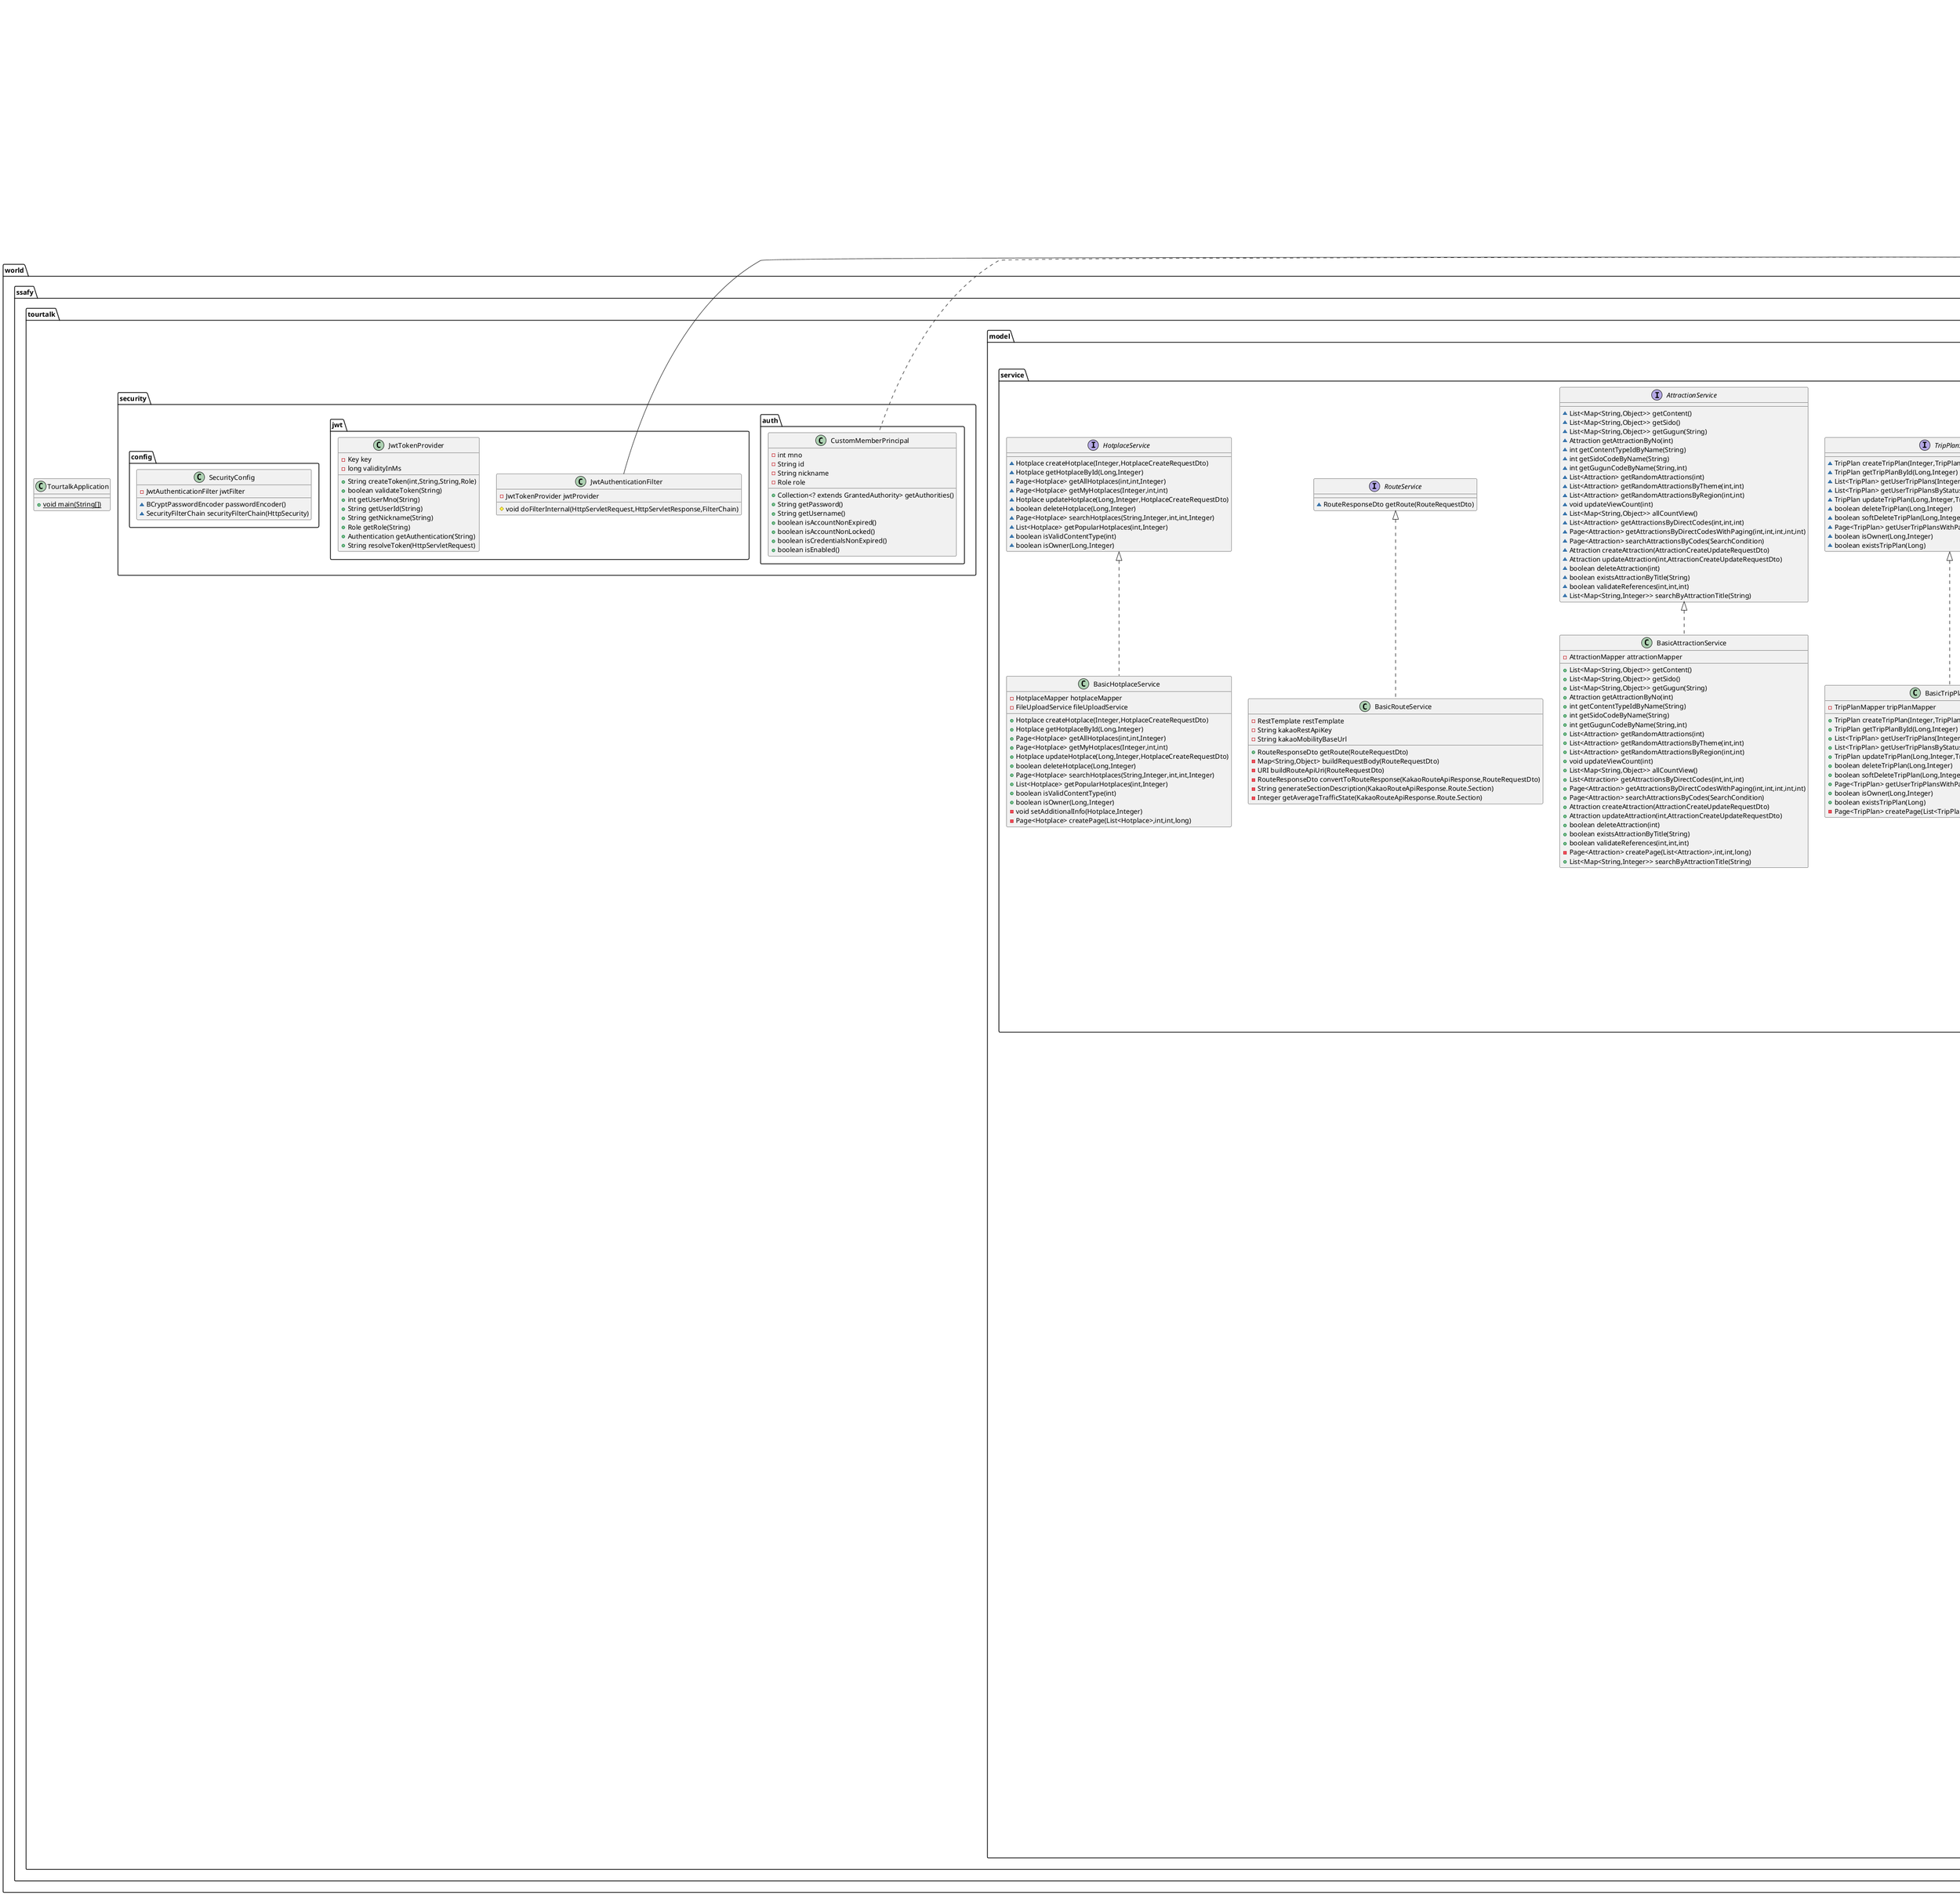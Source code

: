 @startuml
class world.ssafy.tourtalk.controller.BoardController {
- BoardService bService
+ ResponseEntity<?> write(CustomMemberPrincipal,BoardRequest)
+ ResponseEntity<?> selectById(int)
+ ResponseEntity<?> update(CustomMemberPrincipal,BoardRequest)
+ ResponseEntity<?> softDelete(CustomMemberPrincipal,int)
+ ResponseEntity<?> searchOrList(String,String,BoardCategory,Integer,int,int,String,String)
+ ResponseEntity<?> selectAll(int,int,BoardStatus)
+ ResponseEntity<?> getMyPosts(CustomMemberPrincipal,int,int,int)
}


class world.ssafy.tourtalk.service.FileUploadService {
- String uploadPath
- String baseUrl
- {static} List<String> ALLOWED_EXTENSIONS
- {static} long MAX_FILE_SIZE
+ List<String> uploadImages(List<MultipartFile>)
- String uploadSingleImage(MultipartFile)
- void validateFile(MultipartFile)
- String getFileExtension(String)
- void createUploadDirectory()
+ boolean deleteImage(String)
}


class world.ssafy.tourtalk.config.RestTemplateConfig {
+ RestTemplate restTemplate()
}

enum world.ssafy.tourtalk.model.dto.enums.Role {
+  USER
+  CURATOR
+  ADMIN
- String desc
+ String getDesc()
+ {static} Role from(String)
}


interface world.ssafy.tourtalk.controller.RestControllerHelper {
~ ResponseEntity<?> handleSuccess(Object)
~ ResponseEntity<?> handleFail(Exception)
~ ResponseEntity<?> handleSuccess(Object,HttpStatus)
~ ResponseEntity<?> handleFail(Exception,HttpStatus)
}

class world.ssafy.tourtalk.model.typehandler.GenericEnumTypeHandler {
- Class<E> type
+ void setNonNullParameter(PreparedStatement,int,E,JdbcType)
+ E getNullableResult(ResultSet,String)
+ E getNullableResult(ResultSet,int)
+ E getNullableResult(CallableStatement,int)
}


class world.ssafy.tourtalk.model.dto.request.TourBookingRequest {
- int mno
- int productId
- LocalTime time
- int participantCount
- int totalPrice
- String paymentMethod
- PaymentStatus paymentStatus
- BookingStatus status
}

class world.ssafy.tourtalk.model.dto.response.CommentResponse {
- int commentId
- int postId
- int writerId
- String content
- LocalDateTime createdAt
- LocalDateTime updatedAt
- CommentStatus status
- String writerNickname
- String postTitle
}

enum world.ssafy.tourtalk.model.dto.enums.BoardCategory {
+  NOTICE
+  FREE
+  QNA
+  INQUIRY
+  REVIEW
- String desc
+ String getDesc()
+ String getValue()
+ {static} BoardCategory from(String)
}


class world.ssafy.tourtalk.model.dto.request.CommentRequest {
- int commentId
- int postId
- int writerId
- String content
- LocalDateTime createdAt
- LocalDateTime updatedAt
- CommentStatus status
}

class world.ssafy.tourtalk.model.dto.request.BoardSearchRequest {
- Integer pageNumber
- Integer pageSize
- String orderBy
- String orderDirection
- String keyword
- String keywordType
- BoardCategory category
- BoardStatus status
+ void setDefaults()
+ int getOffset()
+ boolean hasSearchCondition()
}


class world.ssafy.tourtalk.controller.TourProductController {
- TourProductService productService
+ ResponseEntity<?> insert(CustomMemberPrincipal,TourProductRequest)
+ ResponseEntity<?> update(CustomMemberPrincipal,int,TourProductRequest)
+ ResponseEntity<?> softDeleted(CustomMemberPrincipal,int)
+ ResponseEntity<?> getAvailbableProducts(int,int)
+ ResponseEntity<?> getMyProducts(CustomMemberPrincipal)
+ ResponseEntity<?> getProductById(int,CustomMemberPrincipal)
+ ResponseEntity<?> getLocationById(int)
}


class world.ssafy.tourtalk.model.service.BoardService {
- BoardMapper boardMapper
+ boolean write(BoardRequest)
+ BoardResponse selectById(int)
+ boolean update(BoardRequest)
+ boolean softDelete(int)
+ BoardResponse findById(int)
+ PageResponse<BoardResponse> selectAll(SearchConditionRequest)
+ PageResponse<BoardResponse> searchWithConditions(SearchConditionRequest)
+ PageResponse<BoardResponse> getMyPosts(SearchConditionRequest)
}


class world.ssafy.tourtalk.model.dto.Comments {
- int commentId
- int postId
- int writerId
- String content
- LocalDateTime createdAt
- LocalDateTime updatedAt
- Status status
}

enum world.ssafy.tourtalk.model.dto.Status {
+  ACTIVE
+  INACTIVE
+  DELETED
- String desc
+ String getDescription()
}


enum world.ssafy.tourtalk.model.dto.enums.PriceType {
+  TOTAL
+  PER_PERSON
- String desc
+ String getDesc()
+ {static} PriceType from(String)
}


class world.ssafy.tourtalk.model.dto.request.TourProductRequest {
- int productId
- int mno
- int locationNo
- String title
- String description
- int maxParticipants
- int minParticipants
- PriceType priceType
- int price
- LocalDate startDate
- ProductStatus status
- String thumbnailImg
- String tags
- String meetingPlace
- int meetingTime
- int duration
- List<String> timeSlots
+ void setMno(int)
}


class world.ssafy.tourtalk.model.dto.request.attraction.AttractionCreateUpdateRequestDto {
- String title
- Integer contentTypeId
- Integer areaCode
- Integer siGunGuCode
- Integer contentId
- Double latitude
- Double longitude
- String firstImage1
- String firstImage2
- Integer mapLevel
- String tel
- String addr1
- String addr2
- String homepage
- String overview
}

interface world.ssafy.tourtalk.model.mapper.AttractionMapper {
~ List<Map<String,Object>> getContent()
~ List<Map<String,Object>> getSido()
~ List<Map<String,Object>> getGugun(String)
~ Attraction getAttractionByNo(int)
~ void updateViewCount(int)
~ List<Map<String,Object>> allCountView()
~ List<Attraction> getAttractionByDirectCodes(int,int,int)
~ List<Attraction> getAttractionByDirectCodesWithPaging(int,int,int,int,int)
~ int getTotalCountByDirectCodes(int,int,int)
~ List<Attraction> searchAttractionsByCodes(SearchCondition)
~ int countAttractionsByCodes(SearchCondition)
~ List<Attraction> getRandomAttractions(int,Integer,Integer)
~ int insertAttraction(Attraction)
~ int updateAttraction(Attraction)
~ int deleteAttraction(int)
~ int countAttractionByTitle(String)
~ int countContentTypeById(int)
~ int countSidoByCode(int)
~ int countGugunByCode(int)
~ List<Map<String,Integer>> findTitlesByKeyword(String)
}

class world.ssafy.tourtalk.model.dto.SearchCondition {
- Integer pageNumber
- Integer pageSize
- String orderBy
- String orderDirection
- Integer contentTypeId
- Integer sidoCode
- Integer gugunCode
- String keyword
- Integer minViewCount
- Boolean onlyWithImage
+ void setDefaults()
+ int getOffset()
}


class world.ssafy.tourtalk.model.dto.Hotplace {
- Long id
- Integer mno
- String title
- double latitude
- double longitude
- int rating
- int contentTypeId
- String contentTypeName
- String description
- String review
- String recommendationReason
- List<String> imageUrls
- LocalDateTime createdAt
- LocalDateTime updatedAt
- boolean isOwner
- int viewCount
}

class world.ssafy.tourtalk.model.dto.KakaoRouteApiResponse {
- String transId
- List<Route> routes
}

class world.ssafy.tourtalk.model.dto.KakaoRouteApiResponse$Route {
- Integer resultCode
- String resultMsg
- Summary summary
- List<Section> sections
}

class world.ssafy.tourtalk.model.dto.KakaoRouteApiResponse$Route$Summary {
- Origin origin
- Destination destination
- List<Waypoint> waypoints
- String priority
- Bound bound
- Fare fare
- Integer distance
- Integer duration
}

class world.ssafy.tourtalk.model.dto.KakaoRouteApiResponse$Route$Section {
- Integer distance
- Integer duration
- Bound bound
- List<Road> roads
- List<Guide> guides
}

class world.ssafy.tourtalk.model.dto.KakaoRouteApiResponse$Route$Road {
- String name
- Integer distance
- Integer duration
- Double trafficSpeed
- Integer trafficState
- List<Double> vertexes
}

class world.ssafy.tourtalk.model.dto.KakaoRouteApiResponse$Route$Guide {
- String name
- Double x
- Double y
- Integer distance
- Integer duration
- Integer type
- String guidance
- Integer roadIndex
}

class world.ssafy.tourtalk.model.dto.KakaoRouteApiResponse$Route$Origin {
- String name
- Double x
- Double y
}

class world.ssafy.tourtalk.model.dto.KakaoRouteApiResponse$Route$Destination {
- String name
- Double x
- Double y
}

class world.ssafy.tourtalk.model.dto.KakaoRouteApiResponse$Route$Waypoint {
- String name
- Double x
- Double y
}

class world.ssafy.tourtalk.model.dto.KakaoRouteApiResponse$Route$Bound {
- Double minX
- Double minY
- Double maxX
- Double maxY
}

class world.ssafy.tourtalk.model.dto.KakaoRouteApiResponse$Route$Fare {
- Integer taxi
- Integer toll
}

class world.ssafy.tourtalk.ai.controller.AiController {
- AiService chatService
~ ResponseEntity<?> simpleGeneration(Map<String,String>)
~ ResponseEntity<?> advisedGeneration(Map<String,String>)
}


class world.ssafy.tourtalk.model.dto.response.attraction.AttractionDetailResponseDto {
- AttractionResponseDto attraction
- List<AttractionResponseDto> nearbyAttractions
+ {static} AttractionDetailResponseDto from(AttractionDetail)
}


interface world.ssafy.tourtalk.model.service.TripPlanService {
~ TripPlan createTripPlan(Integer,TripPlanCreateRequestDto)
~ TripPlan getTripPlanById(Long,Integer)
~ List<TripPlan> getUserTripPlans(Integer)
~ List<TripPlan> getUserTripPlansByStatus(Integer,TripPlanStatus)
~ TripPlan updateTripPlan(Long,Integer,TripPlanCreateRequestDto)
~ boolean deleteTripPlan(Long,Integer)
~ boolean softDeleteTripPlan(Long,Integer)
~ Page<TripPlan> getUserTripPlansWithPaging(Integer,TripPlanStatus,int,int)
~ boolean isOwner(Long,Integer)
~ boolean existsTripPlan(Long)
}

class world.ssafy.tourtalk.restcontroller.AdminAttractionRestController {
- AttractionService attractionService
+ ResponseEntity<?> createAttraction(AttractionCreateUpdateRequestDto)
+ ResponseEntity<?> updateAttraction(Integer,AttractionCreateUpdateRequestDto)
+ ResponseEntity<?> deleteAttraction(Integer)
- Object createErrorResponse(String,String)
}


class world.ssafy.tourtalk.restcontroller.AdminAttractionRestController$ErrorResponse {
- String error
- String message
+ String getError()
+ String getMessage()
}


class world.ssafy.tourtalk.controller.RouteController {
- RouteService routeService
+ ResponseEntity<?> searchRoute(RouteRequestDto)
+ ResponseEntity<?> searchSimpleRoute(Double,Double,Double,Double,String,String)
+ ResponseEntity<?> searchMultiPointRoute(List<Coordinate>)
+ ResponseEntity<?> getRouteOptions()
+ ResponseEntity<?> validateCoordinates(List<Coordinate>)
}


class world.ssafy.tourtalk.model.dto.response.TourProductResponse {
- int productId
- int mno
- int locationNo
- String title
- String description
- int maxParticipants
- int minParticipants
- PriceType priceType
- int price
- LocalDate startDate
- ProductStatus status
- String thumbnailImg
- String tags
- String meetingPlace
- int meetingTime
- int duration
- LocalDateTime createdAt
- LocalDateTime updatedAt
- List<LocalTime> timeSlots
+ void setTimeSlots(List<LocalTime>)
}


class world.ssafy.tourtalk.restcontroller.ImageController {
- String uploadPath
+ ResponseEntity<Resource> getHotplaceImage(String)
- String getContentType(String)
}


class world.ssafy.tourtalk.controller.TripPlanController {
- TripPlanService tripPlanService
+ ResponseEntity<?> createTripPlan(CustomMemberPrincipal,TripPlanCreateRequestDto)
+ ResponseEntity<?> getTripPlan(Long,CustomMemberPrincipal)
+ ResponseEntity<?> getUserTripPlans(CustomMemberPrincipal,TripPlanStatus,int,int)
+ ResponseEntity<?> updateTripPlan(Long,CustomMemberPrincipal,TripPlanCreateRequestDto)
+ ResponseEntity<?> deleteTripPlan(Long,CustomMemberPrincipal)
+ ResponseEntity<?> softDeleteTripPlan(Long,CustomMemberPrincipal)
+ ResponseEntity<?> updateTripPlanStatus(Long,TripPlanStatus,CustomMemberPrincipal)
}


class world.ssafy.tourtalk.model.dto.TripPlan {
- Long id
- Integer mno
- String name
- String description
- LocalDate startDate
- LocalDate endDate
- BigDecimal totalDistance
- Integer totalDuration
- TripPlanStatus status
- LocalDateTime createdAt
- LocalDateTime updatedAt
- List<TripPlanAttraction> attractions
}

class world.ssafy.tourtalk.controller.ReservationController {
- ReservationService reservationService
+ ResponseEntity<?> reserve(CustomMemberPrincipal,ReservationRequest)
+ ResponseEntity<?> getMyReservations(CustomMemberPrincipal)
+ ResponseEntity<?> cancelReservation(int,CustomMemberPrincipal)
}


class world.ssafy.tourtalk.model.dto.request.tripplan.TripPlanCreateRequestDto {
- String name
- String description
- LocalDate startDate
- LocalDate endDate
- BigDecimal totalDistance
- Integer totalDuration
- TripPlanStatus status
- List<TripPlanAttractionRequestDto> attractions
}

class world.ssafy.tourtalk.model.dto.request.tripplan.TripPlanCreateRequestDto$TripPlanAttractionRequestDto {
- Integer attractionId
- Integer visitOrder
- String attractionTitle
- BigDecimal latitude
- BigDecimal longitude
- String sido
- String gugun
- String addr
}

class world.ssafy.tourtalk.controller.AuthController {
- AuthService aService
- JwtTokenProvider jwtTokenProvider
+ ResponseEntity<?> login(String,String,HttpServletResponse)
+ ResponseEntity<?> logout(HttpServletResponse)
+ ResponseEntity<?> checkLoginStatus(CustomMemberPrincipal)
}


class world.ssafy.tourtalk.model.dto.request.BoardRequest {
- int postId
- BoardCategory category
- int writerId
- String title
- String content
- BoardStatus status
- int viewCount
- int commentCount
- LocalDateTime createdAt
- LocalDateTime updatedAt
- LocalDateTime deletedAt
- String filePath
}

class world.ssafy.tourtalk.model.dto.response.PageResponse {
- List<T> content
- int pageNumber
- int pageSize
- int totalPages
- long totalElements
- boolean first
- boolean last
- int startPage
- int endPage
+ {static} PageResponse<T> from(Page<T>)
+ {static} PageResponse<T> from(Page<S>,java.util.function.Function<S,T>)
+ void calculatePageInfo(int)
}


class world.ssafy.tourtalk.model.dto.response.common.Coordinate {
- BigDecimal longitude
- BigDecimal latitude
- String name
+ BigDecimal getX()
+ BigDecimal getY()
+ void setX(BigDecimal)
+ void setY(BigDecimal)
+ boolean isValid()
+ double distanceTo(Coordinate)
+ String toCoordinateString()
+ String toKakaoMapUrl()
+ {static} Coordinate of(double,double)
+ {static} Coordinate of(double,double,String)
+ {static} Coordinate fromString(String)
+ String toString()
}


interface world.ssafy.tourtalk.model.mapper.AuthMapper {
}
class world.ssafy.tourtalk.model.dto.request.MemberSearchRequest {
- Integer pageNumber
- Integer pageSize
- String orderBy
- String orderDirection
- String keyword
- String keywordType
- Role role
- MemberStatus status
+ void setDefaults()
+ int getOffset()
+ boolean hasSearchCondition()
}


class world.ssafy.tourtalk.model.dto.response.common.PageResponseDto {
- List<T> content
- int pageNumber
- int pageSize
- int totalPages
- long totalElements
- boolean first
- boolean last
- int startPage
- int endPage
+ void calculatePageInfo(int)
+ {static} PageResponseDto<T> from(world.ssafy.tourtalk.model.dto.Page<T>)
}


class world.ssafy.tourtalk.model.service.AdminBoardService {
- BoardMapper boardMapper
+ PageResponse<BoardResponse> searchBoards(BoardSearchRequest)
+ boolean updateBoardByAdmin(int,BoardRequest)
+ BoardResponse getBoardDetail(int)
}


class world.ssafy.tourtalk.model.dto.request.attraction.AttractionSearchRequestDto {
- Integer pageNumber
- Integer pageSize
- String orderBy
- String orderDirection
- Integer contentTypeId
- Integer sidoCode
- Integer gugunCode
- String keyword
- Integer minViewCount
- Boolean onlyWithImage
+ void setDefaults()
+ int getOffset()
+ world.ssafy.tourtalk.model.dto.SearchCondition toSearchCondition()
}


enum world.ssafy.tourtalk.model.dto.enums.ReservationStatus {
+  WAITING_FOR_PAYMENT
+  RESERVED
+  CANCELLED
+  COMPLETED
- String desc
+ String getDesc()
+ {static} ReservationStatus from(String)
}


class world.ssafy.tourtalk.ai.config.AiConfig {
~ String systemPrompt
~ String travelChatPrompt
~ String attractionInfoPrompt
~ ChatClient simpleChatClient(ChatClient.Builder)
~ ChatClient reReadingChatClient(ChatClient.Builder)
~ ChatMemory chatMemory()
~ ChatClient advisedChatClient(ChatClient.Builder,ChatMemory)
~ ChatClient travelChatClient(ChatClient.Builder)
~ ChatClient attractionInfoClient(ChatClient.Builder)
}


class world.ssafy.tourtalk.model.service.MemberService {
- MemberMapper memberMapper
- BCryptPasswordEncoder passwordEncoder
+ boolean regist(MemberRequest)
+ MemberResponse getDetails(int)
+ MemberResponse me(int)
- String nonNullOr(String,String)
+ boolean update(MemberRequest)
+ boolean softDelete(Integer,String)
+ boolean existsById(String)
+ boolean updateProfileImgPath(int,String)
+ String findNicknameByMno(int)
}


class world.ssafy.tourtalk.security.auth.CustomMemberPrincipal {
- int mno
- String id
- String nickname
- Role role
+ Collection<? extends GrantedAuthority> getAuthorities()
+ String getPassword()
+ String getUsername()
+ boolean isAccountNonExpired()
+ boolean isAccountNonLocked()
+ boolean isCredentialsNonExpired()
+ boolean isEnabled()
}


class world.ssafy.tourtalk.model.dto.response.MemberResponse {
- int mno
- String id
- String password
- String nickname
- Role role
- MemberStatus status
- int points
- String email
- String phone
- Gender gender
- String address
- String postalCode
- LocalDate birthDate
- String profileImgPath
- LocalDateTime createdAt
- LocalDateTime updatedAt
- LocalDateTime lastLogin
- String curatorNo
- String curatorImg
- int adGrade
- LocalDateTime approvedAt
}

class world.ssafy.tourtalk.controller.TourBookingController {
- TourBookingService bookingService
+ ResponseEntity<?> reserve(CustomMemberPrincipal,TourBookingRequest)
+ ResponseEntity<?> getBookingCounts(int)
+ ResponseEntity<?> getMyBookings(CustomMemberPrincipal)
+ ResponseEntity<?> cancelBooking(int,CustomMemberPrincipal)
+ ResponseEntity<?> confirmPayment(int,CustomMemberPrincipal)
}


class world.ssafy.tourtalk.ai.service.BasicAiService {
- ChatModel model2
- ChatClient simpleChatClient
- ChatClient reReadingChatClient
- ChatClient advisedChatClient
- ChatClient travelChatClient
- ChatClient attractionInfoClient
+ Object simpleGeneration(String)
+ String reReadingGeneration(String)
+ String advisedGeneration(String)
+ String travelChatGeneration(String)
+ String attractionInfoGeneration(String,String,String)
}


interface world.ssafy.tourtalk.model.mapper.HotplaceMapper {
~ int insertHotplace(Hotplace)
~ Hotplace getHotplaceById(Long)
~ List<Hotplace> getAllHotplaces(int,int)
~ List<Hotplace> getHotplacesByMno(Integer,int,int)
~ int updateHotplace(Hotplace)
~ int deleteHotplace(Long)
~ int updateViewCount(Long)
~ int getTotalHotplacesCount()
~ int getHotplacesByMnoCount(Integer)
~ List<Hotplace> searchHotplaces(String,Integer,int,int)
~ int searchHotplacesCount(String,Integer)
~ List<Hotplace> getPopularHotplaces(int)
~ int insertHotplaceImage(Long,String,int)
~ List<String> getHotplaceImages(Long)
~ int deleteHotplaceImages(Long)
~ int countContentTypeById(int)
}

class world.ssafy.tourtalk.model.dto.request.MemberRequest {
- int mno
- String id
- String password
- String nickname
- Role role
- MemberStatus status
- int points
- String email
- String phone
- Gender gender
- String address
- String postalCode
- LocalDate birthDate
- String profileImgPath
- LocalDateTime createdAt
- LocalDateTime updatedAt
- LocalDateTime lastLogin
- String curatorNo
- String curatorImg
- int adGrade
- LocalDateTime approvedAt
+ void setMno(int)
+ void setPassword(String)
+ void setPhone(String)
}


enum world.ssafy.tourtalk.model.dto.enums.TripPlanStatus {
+  DRAFT
+  COMPLETED
+  DELETED
- String desc
+ String getDesc()
+ {static} TripPlanStatus from(String)
}


interface world.ssafy.tourtalk.model.mapper.TripPlanMapper {
~ int insertTripPlan(TripPlan)
~ TripPlan getTripPlanById(Long)
~ List<TripPlan> getTripPlansByMno(Integer,TripPlanStatus)
~ List<TripPlan> getAllTripPlansByMno(Integer)
~ int updateTripPlan(TripPlan)
~ int deleteTripPlan(Long)
~ int softDeleteTripPlan(Long)
~ int insertTripPlanAttraction(TripPlanAttraction)
~ int insertTripPlanAttractions(Long,List<TripPlanAttraction>)
~ List<TripPlanAttraction> getTripPlanAttractionsByTripPlanId(Long)
~ int deleteTripPlanAttractionsByTripPlanId(Long)
~ int countTripPlansByMno(Integer)
~ boolean existsTripPlanById(Long)
~ boolean isOwner(Long,Integer)
~ List<TripPlan> getTripPlansWithPaging(Integer,TripPlanStatus,int,int)
}

class world.ssafy.tourtalk.ai.advisor.ReReadingAdvisor {
- int order
+ String getName()
+ int getOrder()
+ AdvisedResponse aroundCall(AdvisedRequest,CallAroundAdvisorChain)
- AdvisedRequest before(AdvisedRequest)
}


interface world.ssafy.tourtalk.model.service.AttractionService {
~ List<Map<String,Object>> getContent()
~ List<Map<String,Object>> getSido()
~ List<Map<String,Object>> getGugun(String)
~ Attraction getAttractionByNo(int)
~ int getContentTypeIdByName(String)
~ int getSidoCodeByName(String)
~ int getGugunCodeByName(String,int)
~ List<Attraction> getRandomAttractions(int)
~ List<Attraction> getRandomAttractionsByTheme(int,int)
~ List<Attraction> getRandomAttractionsByRegion(int,int)
~ void updateViewCount(int)
~ List<Map<String,Object>> allCountView()
~ List<Attraction> getAttractionsByDirectCodes(int,int,int)
~ Page<Attraction> getAttractionsByDirectCodesWithPaging(int,int,int,int,int)
~ Page<Attraction> searchAttractionsByCodes(SearchCondition)
~ Attraction createAttraction(AttractionCreateUpdateRequestDto)
~ Attraction updateAttraction(int,AttractionCreateUpdateRequestDto)
~ boolean deleteAttraction(int)
~ boolean existsAttractionByTitle(String)
~ boolean validateReferences(int,int,int)
~ List<Map<String,Integer>> searchByAttractionTitle(String)
}

class world.ssafy.tourtalk.model.service.BasicAttractionService {
- AttractionMapper attractionMapper
+ List<Map<String,Object>> getContent()
+ List<Map<String,Object>> getSido()
+ List<Map<String,Object>> getGugun(String)
+ Attraction getAttractionByNo(int)
+ int getContentTypeIdByName(String)
+ int getSidoCodeByName(String)
+ int getGugunCodeByName(String,int)
+ List<Attraction> getRandomAttractions(int)
+ List<Attraction> getRandomAttractionsByTheme(int,int)
+ List<Attraction> getRandomAttractionsByRegion(int,int)
+ void updateViewCount(int)
+ List<Map<String,Object>> allCountView()
+ List<Attraction> getAttractionsByDirectCodes(int,int,int)
+ Page<Attraction> getAttractionsByDirectCodesWithPaging(int,int,int,int,int)
+ Page<Attraction> searchAttractionsByCodes(SearchCondition)
+ Attraction createAttraction(AttractionCreateUpdateRequestDto)
+ Attraction updateAttraction(int,AttractionCreateUpdateRequestDto)
+ boolean deleteAttraction(int)
+ boolean existsAttractionByTitle(String)
+ boolean validateReferences(int,int,int)
- Page<Attraction> createPage(List<Attraction>,int,int,long)
+ List<Map<String,Integer>> searchByAttractionTitle(String)
}


class world.ssafy.tourtalk.controller.AdminBoardController {
- AdminBoardService adminBoardService
+ ResponseEntity<PageResponse<BoardResponse>> getBoards(CustomMemberPrincipal,BoardSearchRequest)
+ ResponseEntity<?> updateBoardStatus(int,HttpServletRequest)
+ ResponseEntity<?> getBoardDetail(int)
}


class world.ssafy.tourtalk.model.dto.request.route.RouteValidationDto {
- boolean valid
- List<String> errors
+ {static} RouteValidationDto validate(RouteRequestDto)
}


interface world.ssafy.tourtalk.model.service.RouteService {
~ RouteResponseDto getRoute(RouteRequestDto)
}

enum world.ssafy.tourtalk.model.dto.enums.ProductStatus {
+  DRAFT
+  OPEN
+  CLOSED
+  CANCELLED
+  DELETED
- String desc
+ String getDesc()
+ {static} ProductStatus from(String)
}


class world.ssafy.tourtalk.model.dto.Board {
- int postId
- int categoryId
- int writerId
- String title
- String content
- Status status
- int viewCount
- int commentCount
}

enum world.ssafy.tourtalk.model.dto.Status {
+  ACTIVE
+  INACTIVE
+  DELETED
- String desc
+ String getDescription()
}


class world.ssafy.tourtalk.model.dto.response.TourBookingResponse {
- int bookingId
- int mno
- int productId
- String title
- LocalDate startDate
- String curatorNickname
- LocalTime time
- LocalDateTime reservedAt
- int participantCount
- int totalPrice
- String paymentMethod
- PaymentStatus paymentStatus
- BookingStatus status
- LocalDateTime cancelledAt
}

class world.ssafy.tourtalk.model.dto.Attraction {
- int no
- int contentId
- String title
- int contentTypeId
- String contentTypeName
- int sidoCode
- String sido
- int gugunCode
- String gugun
- double latitude
- double longitude
- Integer mapLevel
- String firstImage1
- String firstImage2
- String tel
- String addr
- String addr2
- String homepage
- String overview
- int viewCnt
- double distance
- boolean hasImage
+ boolean isHasImage()
+ boolean matchesKeyword(String)
}


class world.ssafy.tourtalk.model.dto.BoardDetails {
- int postId
- LocalDateTime createdAt
- LocalDateTime updatedAt
- LocalDateTime deletedAt
- String filePath
}

class world.ssafy.tourtalk.model.service.AdminMemberService {
- MemberMapper memberMapper
+ PageResponse<MemberResponse> searchMembers(MemberSearchRequest)
+ MemberResponse getMemberById(int)
+ void updateMember(int,MemberRequest)
}


class world.ssafy.tourtalk.security.jwt.JwtAuthenticationFilter {
- JwtTokenProvider jwtProvider
# void doFilterInternal(HttpServletRequest,HttpServletResponse,FilterChain)
}


class world.ssafy.tourtalk.controller.FileController {
- FileService fileService
+ ResponseEntity<?> upload(MultipartFile,String)
}


class world.ssafy.tourtalk.restcontroller.AttractionRestController {
- AttractionService attractionService
- String keySgisServiceId
- String keySgisSecurity
- String keyVworld
- String keyData
+ ResponseEntity<?> getAttractionByNo(Integer)
+ ResponseEntity<?> getAttractionsByDirectCodes(Integer,Integer,Integer,int,int)
+ ResponseEntity<?> searchAttractions(AttractionSearchRequestDto)
+ ResponseEntity<?> getAttractionFormData()
+ ResponseEntity<?> getGugunList(String)
+ ResponseEntity<?> getPopularAttractions(int)
+ ResponseEntity<?> getRandomAttractionsByTheme(Integer,int)
+ ResponseEntity<?> getRandomAttractionsByRegion(Integer,int)
+ ResponseEntity<?> searchByAttractionTitle(String)
}


class world.ssafy.tourtalk.model.dto.response.route.RouteResponseDto {
- RouteInfo routeInfo
- List<RouteSection> sections
- List<Coordinate> coordinates
}

class world.ssafy.tourtalk.model.dto.response.route.RouteResponseDto$RouteInfo {
- Integer totalDistance
- Integer totalTime
- Integer tollFare
- Integer taxiFare
- Coordinate origin
- Coordinate destination
- List<Coordinate> waypoints
+ double getDistanceInKm()
+ int getTimeInMinutes()
+ String getFormattedTime()
+ String getFormattedDistance()
}


class world.ssafy.tourtalk.model.dto.response.route.RouteResponseDto$RouteSection {
- Integer distance
- Integer duration
- Integer trafficState
- List<Coordinate> roads
- String description
}

enum world.ssafy.tourtalk.model.dto.enums.PaymentStatus {
+  UNPAID
+  PAID
+  REFUNDED
- String desc
+ String getDesc()
+ {static} PaymentStatus from(String)
}


class world.ssafy.tourtalk.model.dto.response.TripPlanResponseDto {
- Long id
- String name
- String description
- LocalDate startDate
- LocalDate endDate
- BigDecimal totalDistance
- Integer totalDuration
- TripPlanStatus status
- LocalDateTime createdAt
- LocalDateTime updatedAt
- List<TripPlanAttractionResponseDto> attractions
+ {static} TripPlanResponseDto from(TripPlan)
}


class world.ssafy.tourtalk.model.dto.response.TripPlanResponseDto$TripPlanAttractionResponseDto {
- Long id
- Integer attractionId
- Integer visitOrder
- String attractionTitle
- BigDecimal latitude
- BigDecimal longitude
- String sido
- String gugun
- String addr
+ {static} TripPlanAttractionResponseDto from(TripPlanAttraction)
}


class world.ssafy.tourtalk.model.service.ReservationService {
- ReservationMapper reservationMapper
+ boolean reserve(ReservationRequest,int)
+ List<ReservationResponse> getReservationsByMno(int)
+ boolean cancel(int,int)
}


class world.ssafy.tourtalk.model.dto.AttractionDetail {
- Attraction attraction
- Attraction[] nearbyAttractions
}

class world.ssafy.tourtalk.model.dto.request.PageRequest {
- SearchConditionRequest condition
}

class world.ssafy.tourtalk.model.dto.TripPlanAttraction {
- Long id
- Long tripPlanId
- Integer attractionNo
- Integer visitOrder
- String attractionTitle
- BigDecimal latitude
- BigDecimal longitude
- String sido
- String gugun
- String addr
- LocalDateTime createdAt
}

interface world.ssafy.tourtalk.model.mapper.CommentMapper {
~ int insert(CommentRequest)
~ int update(CommentRequest)
~ int softDelete(int)
~ int selectByWriterId(int)
~ List<CommentResponse> selectAllByPostId(int)
~ CommentResponse selectByCommentId(int)
~ List<CommentResponse> selectMyComments(SearchConditionRequest,int,Integer)
~ long countMyComments(SearchConditionRequest)
}

class world.ssafy.tourtalk.config.AdminApiKeyInterceptor {
- String adminApiKey
+ boolean preHandle(HttpServletRequest,HttpServletResponse,Object)
}


class world.ssafy.tourtalk.model.dto.AttractionForm {
- List<Map<String,Object>> contentList
- List<Map<String,Object>> sidoList
- List<Attraction> randomAttractions
}

interface world.ssafy.tourtalk.model.mapper.TourBookingMapper {
~ int insert(TourBookingRequest)
~ int countParticipantsByProductAndTime(int,LocalTime)
~ List<TourBookingResponse> getBookingCountByProduct(int)
~ List<TourBookingResponse> findByMember(int)
~ int cancelBooking(int)
~ TourBookingResponse getBookingById(int)
~ int updatePaymentStatus(int,PaymentStatus,BookingStatus)
}

class world.ssafy.tourtalk.model.dto.request.SearchConditionRequest {
- Integer pageNumber
- Integer pageSize
- String orderBy
- String orderDirection
- Integer contentTypeId
- Integer sidoCode
- Integer gugunCode
- String keyword
- String keywordType
- BoardCategory category
- Integer writerId
- BoardStatus status
- Integer minViewCount
- Boolean onlyWithImage
+ void setDefaults()
+ int getOffset()
+ SearchConditionRequest toSearchCondition()
+ {static} SearchConditionRequest from(SearchConditionRequest)
+ boolean hasSearchCondition()
}


class world.ssafy.tourtalk.model.dto.response.attraction.AttractionResponseDto {
- int no
- int contentId
- String title
- int contentTypeId
- String contentTypeName
- int sidoCode
- String sido
- int gugunCode
- String gugun
- double latitude
- double longitude
- Integer mapLevel
- String firstImage1
- String firstImage2
- String tel
- String addr
- String addr2
- String homepage
- String overview
- int viewCnt
+ {static} AttractionResponseDto from(Attraction)
}


class world.ssafy.tourtalk.restcontroller.HotplaceRestController {
- HotplaceService hotplaceService
+ ResponseEntity<?> createHotplace(HotplaceCreateRequestDto,CustomMemberPrincipal)
+ ResponseEntity<?> getHotplace(Long,CustomMemberPrincipal)
+ ResponseEntity<?> getAllHotplaces(int,int,CustomMemberPrincipal)
+ ResponseEntity<?> getMyHotplaces(int,int,CustomMemberPrincipal)
+ ResponseEntity<?> updateHotplace(Long,HotplaceCreateRequestDto,CustomMemberPrincipal)
+ ResponseEntity<?> deleteHotplace(Long,CustomMemberPrincipal)
+ ResponseEntity<?> searchHotplaces(String,Integer,int,int,CustomMemberPrincipal)
+ ResponseEntity<?> getPopularHotplaces(int,CustomMemberPrincipal)
- Object createErrorResponse(String,String)
}


class world.ssafy.tourtalk.restcontroller.HotplaceRestController$ErrorResponse {
- String error
- String message
+ String getError()
+ String getMessage()
}


class world.ssafy.tourtalk.controller.AdminMemberController {
- AdminMemberService adminMemberService
+ ResponseEntity<PageResponse<MemberResponse>> getMembers(CustomMemberPrincipal,MemberSearchRequest)
+ ResponseEntity<MemberResponse> getMemberDetail(int)
+ ResponseEntity<?> updateMember(int,MemberRequest)
}


class world.ssafy.tourtalk.model.service.BasicRouteService {
- RestTemplate restTemplate
- String kakaoRestApiKey
- String kakaoMobilityBaseUrl
+ RouteResponseDto getRoute(RouteRequestDto)
- Map<String,Object> buildRequestBody(RouteRequestDto)
- URI buildRouteApiUri(RouteRequestDto)
- RouteResponseDto convertToRouteResponse(KakaoRouteApiResponse,RouteRequestDto)
- String generateSectionDescription(KakaoRouteApiResponse.Route.Section)
- Integer getAverageTrafficState(KakaoRouteApiResponse.Route.Section)
}


interface world.ssafy.tourtalk.model.mapper.BoardMapper {
~ int writeBoard(BoardRequest)
~ int writeBoardDetails(BoardRequest)
~ int updateBoard(BoardRequest)
~ int updateBoardDetails(BoardRequest)
~ BoardResponse selectById(int)
~ void updateViewCount(int)
~ BoardResponse findById(int)
~ int softDelete(int,BoardStatus)
~ int softDeleteDetail(int)
~ List<BoardResponse> selectAll(SearchConditionRequest,int,int)
~ long countAll(SearchConditionRequest)
~ List<BoardResponse> searchWithConditions(SearchConditionRequest,int,int)
~ long countWithConditions(SearchConditionRequest)
~ boolean updateCommentCount(int)
~ List<BoardResponse> selectMyPosts(SearchConditionRequest,int,int)
~ int countMyPosts(SearchConditionRequest)
~ List<BoardResponse> findBoardsWithCondition(BoardSearchRequest,int)
~ int countBoardsWithCondition(BoardSearchRequest)
~ int updateBoardByAdmin(int,String,BoardCategory,BoardStatus)
}

class world.ssafy.tourtalk.model.dto.response.attraction.AttractionFormResponseDto {
- List<Map<String,Object>> contentList
- List<Map<String,Object>> sidoList
- List<AttractionResponseDto> randomAttractions
+ {static} AttractionFormResponseDto from(AttractionForm)
}


class world.ssafy.tourtalk.model.dto.request.hotplace.HotplaceCreateRequestDto {
- String title
- Double latitude
- Double longitude
- Integer rating
- Integer contentTypeId
- String description
- String review
- String recommendationReason
- List<MultipartFile> images
}

class world.ssafy.tourtalk.model.dto.response.ReservationResponse {
- int reservationId
- int productId
- int participantCount
- int totalPrice
- String paymentMethod
- PaymentStatus paymentStatus
- ReservationStatus reservationStatus
- LocalDateTime reservedAt
- LocalDateTime cancelledAt
}

enum world.ssafy.tourtalk.model.dto.enums.BoardStatus {
+  ACTIVE
+  INACTIVE
+  DELETED
- String desc
+ String getDesc()
+ {static} BoardStatus from(String)
}


interface world.ssafy.tourtalk.model.mapper.TourProductMapper {
~ int insertProduct(TourProductRequest)
~ int insertTimeSlot(int,String)
~ TourProductResponse getById(int)
~ int update(int,TourProductRequest,int)
~ int softDeleted(int)
~ List<TourProductResponse> findByCurator(int)
~ List<LocalTime> selectTimeSlots(int)
~ int getMaxParticipants(int)
~ int countAvailableProducts(ProductSearchRequest)
~ List<TourProductResponse> findAvailableProducts(ProductSearchRequest)
~ String getLocationById(int)
}

interface world.ssafy.tourtalk.model.mapper.ReservationMapper {
~ int insert(ReservationRequest,int)
~ List<ReservationResponse> selectAllByMno(int)
~ int cancelReservation(int,int)
}

interface world.ssafy.tourtalk.model.service.HotplaceService {
~ Hotplace createHotplace(Integer,HotplaceCreateRequestDto)
~ Hotplace getHotplaceById(Long,Integer)
~ Page<Hotplace> getAllHotplaces(int,int,Integer)
~ Page<Hotplace> getMyHotplaces(Integer,int,int)
~ Hotplace updateHotplace(Long,Integer,HotplaceCreateRequestDto)
~ boolean deleteHotplace(Long,Integer)
~ Page<Hotplace> searchHotplaces(String,Integer,int,int,Integer)
~ List<Hotplace> getPopularHotplaces(int,Integer)
~ boolean isValidContentType(int)
~ boolean isOwner(Long,Integer)
}

class world.ssafy.tourtalk.security.config.SecurityConfig {
- JwtAuthenticationFilter jwtFilter
~ BCryptPasswordEncoder passwordEncoder()
~ SecurityFilterChain securityFilterChain(HttpSecurity)
}


class world.ssafy.tourtalk.model.dto.request.PostLikesRequest {
- int postId
- int mno
- LocalDateTime createdAt
}

class world.ssafy.tourtalk.model.service.TourProductService {
- TourProductMapper productMapper
+ boolean createProduct(TourProductRequest)
+ boolean update(int,TourProductRequest,int)
+ boolean softDeleted(int,int)
+ List<TourProductResponse> getProductsByCurator(int)
+ TourProductResponse getProductById(int)
+ PageResponse<TourProductResponse> searchAvailableProducts(ProductSearchRequest)
+ String getLocationById(int)
}


class world.ssafy.tourtalk.model.service.BasicHotplaceService {
- HotplaceMapper hotplaceMapper
- FileUploadService fileUploadService
+ Hotplace createHotplace(Integer,HotplaceCreateRequestDto)
+ Hotplace getHotplaceById(Long,Integer)
+ Page<Hotplace> getAllHotplaces(int,int,Integer)
+ Page<Hotplace> getMyHotplaces(Integer,int,int)
+ Hotplace updateHotplace(Long,Integer,HotplaceCreateRequestDto)
+ boolean deleteHotplace(Long,Integer)
+ Page<Hotplace> searchHotplaces(String,Integer,int,int,Integer)
+ List<Hotplace> getPopularHotplaces(int,Integer)
+ boolean isValidContentType(int)
+ boolean isOwner(Long,Integer)
- void setAdditionalInfo(Hotplace,Integer)
- Page<Hotplace> createPage(List<Hotplace>,int,int,long)
}


class world.ssafy.tourtalk.model.service.CommentService {
- CommentMapper commentMapper
- BoardMapper boardMapper
+ boolean write(CommentRequest,Integer)
+ boolean update(CommentRequest,Integer)
+ boolean softDelete(int)
+ int selectByWriterId(int)
+ List<CommentResponse> selectAllByPostId(int)
+ PageResponse<CommentResponse> getMyComments(SearchConditionRequest)
}


class world.ssafy.tourtalk.config.WebConfig {
+ WebMvcConfigurer corsConfigurer()
+ void addResourceHandlers(ResourceHandlerRegistry)
}

enum world.ssafy.tourtalk.model.dto.enums.Gender {
+  UNKNOWN
+  MAN
+  WOMAN
- String desc
+ String getDesc()
+ {static} Gender from(String)
}


class world.ssafy.tourtalk.model.dto.request.route.RouteRequestDto {
- Coordinate origin
- Coordinate destination
- List<Coordinate> waypoints
- String priority
- String carFuel
- Boolean carHipass
- Boolean alternatives
- Boolean roadDetails
}

class world.ssafy.tourtalk.model.service.TourBookingService {
- TourBookingMapper bookingMapper
- TourProductMapper productMapper
+ boolean reserve(int,TourBookingRequest)
+ List<TourBookingResponse> getBookingCounts(int)
+ List<TourBookingResponse> getBookingsByMember(int)
+ boolean cancelBooking(int,int)
+ void confirmPayment(int,int)
}


class world.ssafy.tourtalk.model.dto.request.ProductSearchRequest {
- Integer pageNumber
- Integer pageSize
- String orderBy
- String orderDirection
- String keyword
- String date
- Integer participantCount
- ProductStatus status
+ void setDefaults()
+ int getOffset()
}


class world.ssafy.tourtalk.model.service.AuthService {
- MemberMapper memberMapper
- BCryptPasswordEncoder passwordEncoder
+ MemberResponse login(String,String)
}


enum world.ssafy.tourtalk.model.dto.enums.MemberStatus {
+  ACTIVE
+  SUSPENDED
+  PENDING
+  DELETED
- String desc
+ String getDesc()
+ {static} MemberStatus from(String)
}


class world.ssafy.tourtalk.model.service.BasicTripPlanService {
- TripPlanMapper tripPlanMapper
+ TripPlan createTripPlan(Integer,TripPlanCreateRequestDto)
+ TripPlan getTripPlanById(Long,Integer)
+ List<TripPlan> getUserTripPlans(Integer)
+ List<TripPlan> getUserTripPlansByStatus(Integer,TripPlanStatus)
+ TripPlan updateTripPlan(Long,Integer,TripPlanCreateRequestDto)
+ boolean deleteTripPlan(Long,Integer)
+ boolean softDeleteTripPlan(Long,Integer)
+ Page<TripPlan> getUserTripPlansWithPaging(Integer,TripPlanStatus,int,int)
+ boolean isOwner(Long,Integer)
+ boolean existsTripPlan(Long)
- Page<TripPlan> createPage(List<TripPlan>,int,int,long)
}


class world.ssafy.tourtalk.security.jwt.JwtTokenProvider {
- Key key
- long validityInMs
+ String createToken(int,String,String,Role)
+ boolean validateToken(String)
+ int getUserMno(String)
+ String getUserId(String)
+ String getNickname(String)
+ Role getRole(String)
+ Authentication getAuthentication(String)
+ String resolveToken(HttpServletRequest)
}


interface world.ssafy.tourtalk.model.mapper.MemberMapper {
~ int insertMember(MemberRequest)
~ int insertMemberDetails(MemberRequest)
~ int insertCurator(MemberRequest)
~ MemberResponse getMemberById(String,MemberStatus)
~ MemberResponse getMemberByMno(int,MemberStatus)
~ MemberResponse getDetailsByMno(int)
~ MemberResponse getCuratorByMno(int)
~ int update(MemberRequest)
~ int updateDetails(MemberRequest)
~ int updateCurator(MemberRequest)
~ int softDelete(Integer,MemberStatus)
~ boolean existsById(String)
~ int updateProfileImgPath(int,String)
~ MemberResponse selectMemberByMno(Integer)
~ String selectNicknameByMno(int)
~ List<MemberResponse> findMembersWithCondition(MemberSearchRequest,int)
~ int countMembersWithCondition(MemberSearchRequest)
~ Optional<MemberResponse> findMemberDetailById(int)
~ int updateByAdmin(int,String,Role,MemberStatus)
}

interface world.ssafy.tourtalk.ai.service.AiService {
+ Object simpleGeneration(String)
+ String reReadingGeneration(String)
+ String advisedGeneration(String)
+ String travelChatGeneration(String)
+ String attractionInfoGeneration(String,String,String)
}

enum world.ssafy.tourtalk.model.dto.enums.BookingStatus {
+  PENDING_PAYMENT
+  RESERVED
+  CANCELLED
+  COMPLETED
- String desc
+ String getDesc()
+ {static} BookingStatus from(String)
}


class world.ssafy.tourtalk.model.dto.response.hotplace.HotplaceResponseDto {
- Long id
- Integer mno
- String title
- double latitude
- double longitude
- int rating
- int contentTypeId
- String contentTypeName
- String description
- String review
- String recommendationReason
- List<String> imageUrls
- LocalDateTime createdAt
- LocalDateTime updatedAt
- boolean isOwner
- int viewCount
+ {static} HotplaceResponseDto from(Hotplace)
}


class world.ssafy.tourtalk.TourtalkApplication {
+ {static} void main(String[])
}

class world.ssafy.tourtalk.model.dto.Page {
- List<T> content
- int pageNumber
- int pageSize
- int totalPages
- long totalElements
- boolean first
- boolean last
- int startPage
- int endPage
+ void calculatePageInfo(int)
}


class world.ssafy.tourtalk.controller.MemberController {
- MemberService memberService
+ ResponseEntity<?> regist(MemberRequest)
+ ResponseEntity<?> me(CustomMemberPrincipal)
+ ResponseEntity<?> update(MemberRequest,CustomMemberPrincipal)
+ ResponseEntity<?> softDelete(CustomMemberPrincipal,MemberRequest)
+ ResponseEntity<Map<String,Boolean>> checkId(String)
+ ResponseEntity<?> updateProfileImg(CustomMemberPrincipal,String)
+ ResponseEntity<?> getNickname(int)
}


class world.ssafy.tourtalk.controller.CommentController {
- CommentService cService
+ ResponseEntity<?> write(CustomMemberPrincipal,CommentRequest)
+ ResponseEntity<?> update(CustomMemberPrincipal,CommentRequest)
+ ResponseEntity<?> softDelete(CustomMemberPrincipal,int)
+ ResponseEntity<?> selectAllByPostId(int)
+ ResponseEntity<?> getMyPosts(int,int,int)
}


class world.ssafy.tourtalk.model.dto.response.BoardResponse {
- int postId
- BoardCategory category
- int writerId
- String title
- String content
- BoardStatus status
- int viewCount
- int commentCount
- LocalDateTime createdAt
- LocalDateTime updatedAt
- LocalDateTime deletedAt
- String filePath
- String writerNickname
}

class world.ssafy.tourtalk.model.service.FileService {
- {static} Set<String> ALLOWED_TYPES
+ String save(MultipartFile,String)
- void validateType(String)
}


class world.ssafy.tourtalk.model.dto.request.ReservationRequest {
- int productId
- int participantCount
- int totalPrice
- String paymentMethod
}

enum world.ssafy.tourtalk.model.dto.enums.CommentStatus {
+  ACTIVE
+  INACTIVE
+  DELETED
- String desc
+ String getDescription()
+ {static} CommentStatus from(String)
}




org.apache.ibatis.type.BaseTypeHandler <|-- world.ssafy.tourtalk.model.typehandler.GenericEnumTypeHandler
world.ssafy.tourtalk.model.dto.KakaoRouteApiResponse +.. world.ssafy.tourtalk.model.dto.KakaoRouteApiResponse$Route
world.ssafy.tourtalk.model.dto.KakaoRouteApiResponse$Route +.. world.ssafy.tourtalk.model.dto.KakaoRouteApiResponse$Route$Summary
world.ssafy.tourtalk.model.dto.KakaoRouteApiResponse$Route +.. world.ssafy.tourtalk.model.dto.KakaoRouteApiResponse$Route$Section
world.ssafy.tourtalk.model.dto.KakaoRouteApiResponse$Route +.. world.ssafy.tourtalk.model.dto.KakaoRouteApiResponse$Route$Road
world.ssafy.tourtalk.model.dto.KakaoRouteApiResponse$Route +.. world.ssafy.tourtalk.model.dto.KakaoRouteApiResponse$Route$Guide
world.ssafy.tourtalk.model.dto.KakaoRouteApiResponse$Route +.. world.ssafy.tourtalk.model.dto.KakaoRouteApiResponse$Route$Origin
world.ssafy.tourtalk.model.dto.KakaoRouteApiResponse$Route +.. world.ssafy.tourtalk.model.dto.KakaoRouteApiResponse$Route$Destination
world.ssafy.tourtalk.model.dto.KakaoRouteApiResponse$Route +.. world.ssafy.tourtalk.model.dto.KakaoRouteApiResponse$Route$Waypoint
world.ssafy.tourtalk.model.dto.KakaoRouteApiResponse$Route +.. world.ssafy.tourtalk.model.dto.KakaoRouteApiResponse$Route$Bound
world.ssafy.tourtalk.model.dto.KakaoRouteApiResponse$Route +.. world.ssafy.tourtalk.model.dto.KakaoRouteApiResponse$Route$Fare
world.ssafy.tourtalk.controller.RestControllerHelper <|.. world.ssafy.tourtalk.ai.controller.AiController
world.ssafy.tourtalk.controller.RestControllerHelper <|.. world.ssafy.tourtalk.restcontroller.AdminAttractionRestController
world.ssafy.tourtalk.restcontroller.AdminAttractionRestController +.. world.ssafy.tourtalk.restcontroller.AdminAttractionRestController$ErrorResponse
world.ssafy.tourtalk.model.dto.request.tripplan.TripPlanCreateRequestDto +.. world.ssafy.tourtalk.model.dto.request.tripplan.TripPlanCreateRequestDto$TripPlanAttractionRequestDto
org.springframework.security.core.userdetails.UserDetails <|.. world.ssafy.tourtalk.security.auth.CustomMemberPrincipal
world.ssafy.tourtalk.ai.service.AiService <|.. world.ssafy.tourtalk.ai.service.BasicAiService
org.springframework.ai.chat.client.advisor.api.CallAroundAdvisor <|.. world.ssafy.tourtalk.ai.advisor.ReReadingAdvisor
world.ssafy.tourtalk.model.service.AttractionService <|.. world.ssafy.tourtalk.model.service.BasicAttractionService
org.springframework.web.filter.OncePerRequestFilter <|-- world.ssafy.tourtalk.security.jwt.JwtAuthenticationFilter
world.ssafy.tourtalk.controller.RestControllerHelper <|.. world.ssafy.tourtalk.restcontroller.AttractionRestController
world.ssafy.tourtalk.model.dto.response.route.RouteResponseDto +.. world.ssafy.tourtalk.model.dto.response.route.RouteResponseDto$RouteInfo
world.ssafy.tourtalk.model.dto.response.route.RouteResponseDto +.. world.ssafy.tourtalk.model.dto.response.route.RouteResponseDto$RouteSection
world.ssafy.tourtalk.model.dto.response.TripPlanResponseDto +.. world.ssafy.tourtalk.model.dto.response.TripPlanResponseDto$TripPlanAttractionResponseDto
org.springframework.web.servlet.HandlerInterceptor <|.. world.ssafy.tourtalk.config.AdminApiKeyInterceptor
world.ssafy.tourtalk.controller.RestControllerHelper <|.. world.ssafy.tourtalk.restcontroller.HotplaceRestController
world.ssafy.tourtalk.restcontroller.HotplaceRestController +.. world.ssafy.tourtalk.restcontroller.HotplaceRestController$ErrorResponse
world.ssafy.tourtalk.model.service.RouteService <|.. world.ssafy.tourtalk.model.service.BasicRouteService
world.ssafy.tourtalk.model.service.HotplaceService <|.. world.ssafy.tourtalk.model.service.BasicHotplaceService
org.springframework.web.servlet.config.annotation.WebMvcConfigurer <|.. world.ssafy.tourtalk.config.WebConfig
world.ssafy.tourtalk.model.service.TripPlanService <|.. world.ssafy.tourtalk.model.service.BasicTripPlanService
@enduml